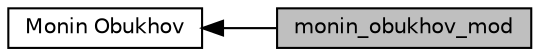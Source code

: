 digraph "monin_obukhov_mod"
{
  edge [fontname="Helvetica",fontsize="10",labelfontname="Helvetica",labelfontsize="10"];
  node [fontname="Helvetica",fontsize="10",shape=box];
  rankdir=LR;
  Node2 [label="Monin Obukhov",height=0.2,width=0.4,color="black", fillcolor="white", style="filled",URL="$group__monin__obukhov.html",tooltip="Modules and associated files in the monin_obukhov directory."];
  Node1 [label="monin_obukhov_mod",height=0.2,width=0.4,color="black", fillcolor="grey75", style="filled", fontcolor="black",tooltip="Routines for computing surface drag coefficients from data at the lowest model level and for computin..."];
  Node2->Node1 [shape=plaintext, dir="back", style="solid"];
}
